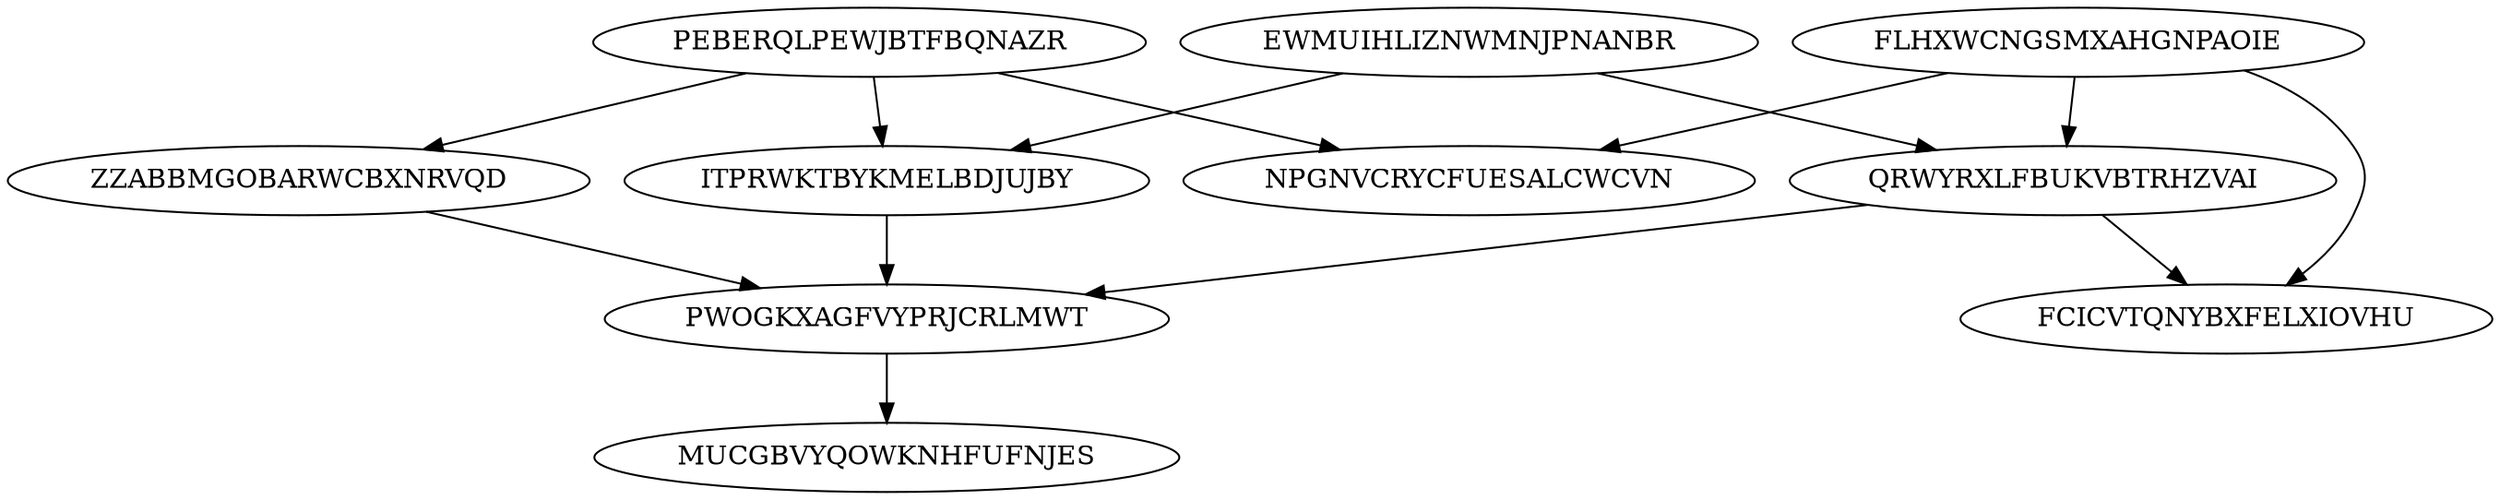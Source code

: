 digraph N10M13 {
	EWMUIHLIZNWMNJPNANBR	[Weight=16];
	FLHXWCNGSMXAHGNPAOIE	[Weight=11];
	QRWYRXLFBUKVBTRHZVAI	[Weight=18];
	PEBERQLPEWJBTFBQNAZR	[Weight=12];
	ITPRWKTBYKMELBDJUJBY	[Weight=20];
	ZZABBMGOBARWCBXNRVQD	[Weight=17];
	PWOGKXAGFVYPRJCRLMWT	[Weight=18];
	FCICVTQNYBXFELXIOVHU	[Weight=18];
	MUCGBVYQOWKNHFUFNJES	[Weight=15];
	NPGNVCRYCFUESALCWCVN	[Weight=19];
	PEBERQLPEWJBTFBQNAZR -> NPGNVCRYCFUESALCWCVN [Weight=14];
	QRWYRXLFBUKVBTRHZVAI -> FCICVTQNYBXFELXIOVHU [Weight=18];
	FLHXWCNGSMXAHGNPAOIE -> FCICVTQNYBXFELXIOVHU [Weight=20];
	PWOGKXAGFVYPRJCRLMWT -> MUCGBVYQOWKNHFUFNJES [Weight=17];
	EWMUIHLIZNWMNJPNANBR -> ITPRWKTBYKMELBDJUJBY [Weight=17];
	PEBERQLPEWJBTFBQNAZR -> ITPRWKTBYKMELBDJUJBY [Weight=19];
	QRWYRXLFBUKVBTRHZVAI -> PWOGKXAGFVYPRJCRLMWT [Weight=15];
	ZZABBMGOBARWCBXNRVQD -> PWOGKXAGFVYPRJCRLMWT [Weight=13];
	EWMUIHLIZNWMNJPNANBR -> QRWYRXLFBUKVBTRHZVAI [Weight=18];
	PEBERQLPEWJBTFBQNAZR -> ZZABBMGOBARWCBXNRVQD [Weight=16];
	FLHXWCNGSMXAHGNPAOIE -> QRWYRXLFBUKVBTRHZVAI [Weight=17];
	FLHXWCNGSMXAHGNPAOIE -> NPGNVCRYCFUESALCWCVN [Weight=20];
	ITPRWKTBYKMELBDJUJBY -> PWOGKXAGFVYPRJCRLMWT [Weight=16];
}
